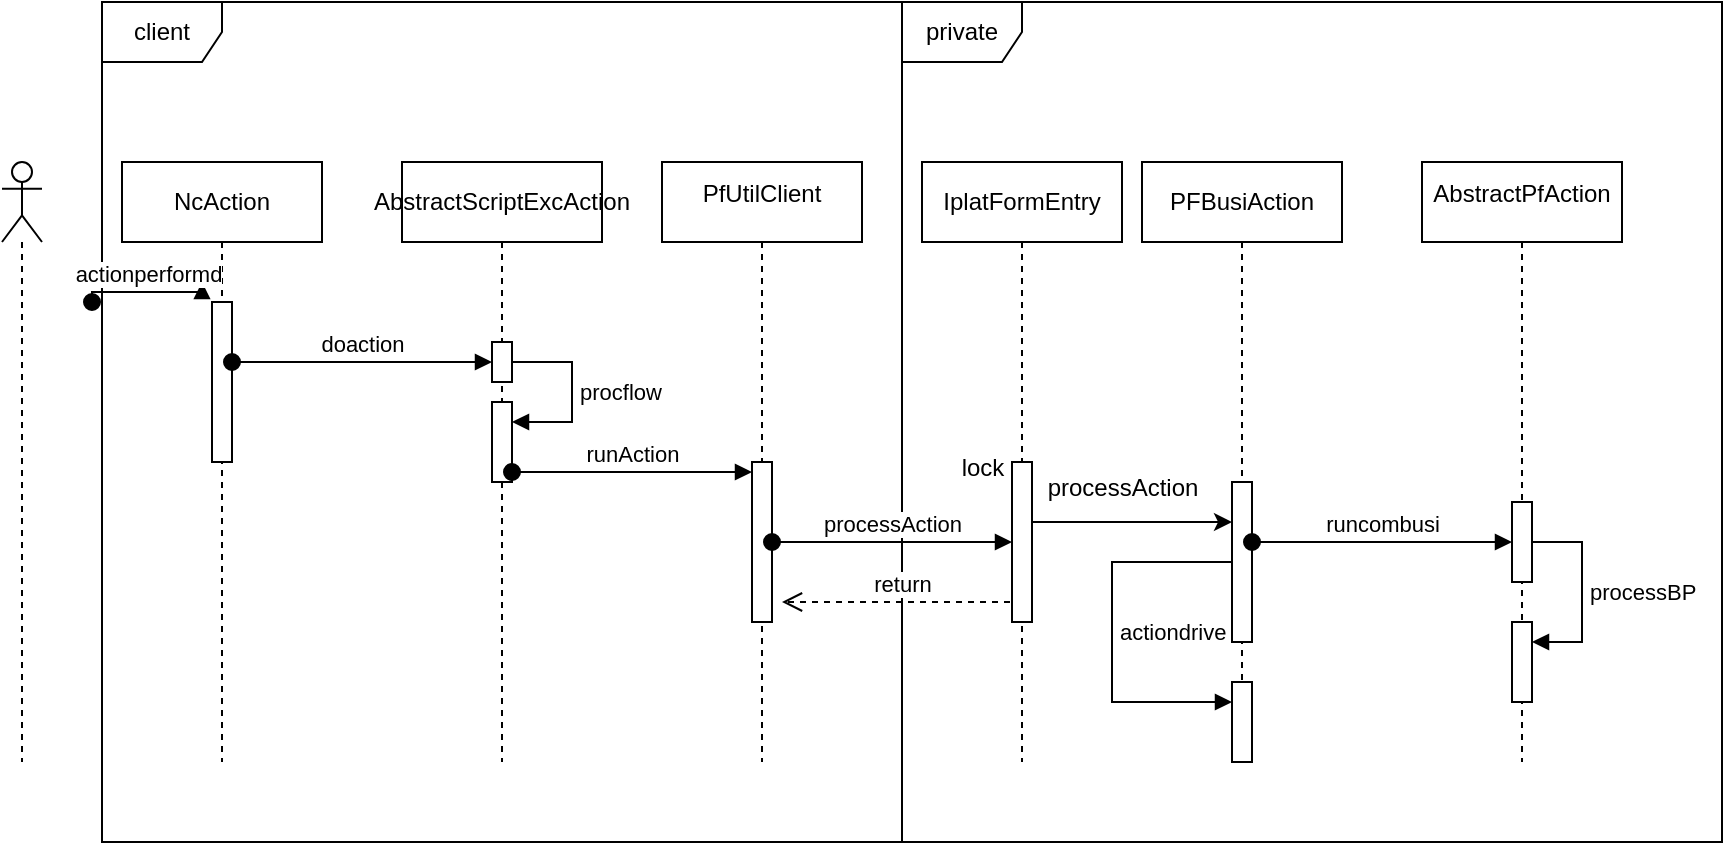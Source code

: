 <mxfile version="21.2.2" type="github">
  <diagram name="动作流程" id="9361dd3d-8414-5efd-6122-117bd74ce7a7">
    <mxGraphModel dx="1588" dy="1237" grid="1" gridSize="10" guides="1" tooltips="1" connect="1" arrows="1" fold="1" page="0" pageScale="1.5" pageWidth="826" pageHeight="1169" background="none" math="0" shadow="0">
      <root>
        <mxCell id="0" />
        <mxCell id="1" parent="0" />
        <mxCell id="mnChKqefbbS80q4aStqb-95" value="&lt;div class=&quot;lake-content&quot;&gt;&lt;br&gt;&lt;/div&gt;" style="text;whiteSpace=wrap;html=1;" parent="1" vertex="1">
          <mxGeometry x="-500" y="-380" width="80" height="40" as="geometry" />
        </mxCell>
        <mxCell id="mnChKqefbbS80q4aStqb-102" value="" style="shape=umlLifeline;perimeter=lifelinePerimeter;whiteSpace=wrap;html=1;container=1;dropTarget=0;collapsible=0;recursiveResize=0;outlineConnect=0;portConstraint=eastwest;newEdgeStyle={&quot;edgeStyle&quot;:&quot;elbowEdgeStyle&quot;,&quot;elbow&quot;:&quot;vertical&quot;,&quot;curved&quot;:0,&quot;rounded&quot;:0};participant=umlActor;" parent="1" vertex="1">
          <mxGeometry x="-800" y="-380" width="20" height="300" as="geometry" />
        </mxCell>
        <mxCell id="mnChKqefbbS80q4aStqb-103" value="&lt;div class=&quot;lake-content&quot;&gt;NcAction&lt;/div&gt;" style="shape=umlLifeline;perimeter=lifelinePerimeter;whiteSpace=wrap;html=1;container=1;dropTarget=0;collapsible=0;recursiveResize=0;outlineConnect=0;portConstraint=eastwest;newEdgeStyle={&quot;edgeStyle&quot;:&quot;elbowEdgeStyle&quot;,&quot;elbow&quot;:&quot;vertical&quot;,&quot;curved&quot;:0,&quot;rounded&quot;:0};" parent="1" vertex="1">
          <mxGeometry x="-740" y="-380" width="100" height="300" as="geometry" />
        </mxCell>
        <mxCell id="mnChKqefbbS80q4aStqb-104" value="&lt;div class=&quot;lake-content&quot;&gt;AbstractScriptExcAction&lt;/div&gt;" style="shape=umlLifeline;perimeter=lifelinePerimeter;whiteSpace=wrap;html=1;container=1;dropTarget=0;collapsible=0;recursiveResize=0;outlineConnect=0;portConstraint=eastwest;newEdgeStyle={&quot;edgeStyle&quot;:&quot;elbowEdgeStyle&quot;,&quot;elbow&quot;:&quot;vertical&quot;,&quot;curved&quot;:0,&quot;rounded&quot;:0};" parent="1" vertex="1">
          <mxGeometry x="-600" y="-380" width="100" height="300" as="geometry" />
        </mxCell>
        <mxCell id="mnChKqefbbS80q4aStqb-105" value="&lt;div class=&quot;lake-content&quot;&gt;&lt;p style=&quot;margin: 0; padding: 0; min-height: 24px&quot; class=&quot;ne-p&quot; id=&quot;ub7c91c3c&quot;&gt;PfUtilClient&lt;/p&gt;&lt;/div&gt;" style="shape=umlLifeline;perimeter=lifelinePerimeter;whiteSpace=wrap;html=1;container=1;dropTarget=0;collapsible=0;recursiveResize=0;outlineConnect=0;portConstraint=eastwest;newEdgeStyle={&quot;edgeStyle&quot;:&quot;elbowEdgeStyle&quot;,&quot;elbow&quot;:&quot;vertical&quot;,&quot;curved&quot;:0,&quot;rounded&quot;:0};" parent="1" vertex="1">
          <mxGeometry x="-470" y="-380" width="100" height="300" as="geometry" />
        </mxCell>
        <mxCell id="mnChKqefbbS80q4aStqb-106" value="&lt;div class=&quot;lake-content&quot;&gt;PFBusiAction&lt;/div&gt;" style="shape=umlLifeline;perimeter=lifelinePerimeter;whiteSpace=wrap;html=1;container=1;dropTarget=0;collapsible=0;recursiveResize=0;outlineConnect=0;portConstraint=eastwest;newEdgeStyle={&quot;edgeStyle&quot;:&quot;elbowEdgeStyle&quot;,&quot;elbow&quot;:&quot;vertical&quot;,&quot;curved&quot;:0,&quot;rounded&quot;:0};" parent="1" vertex="1">
          <mxGeometry x="-230" y="-380" width="100" height="300" as="geometry" />
        </mxCell>
        <mxCell id="mnChKqefbbS80q4aStqb-107" value="&lt;div class=&quot;lake-content&quot;&gt;&lt;p style=&quot;margin: 0; padding: 0; min-height: 24px&quot; class=&quot;ne-p&quot; id=&quot;u379e228c&quot;&gt;AbstractPfAction&lt;/p&gt;&lt;/div&gt;" style="shape=umlLifeline;perimeter=lifelinePerimeter;whiteSpace=wrap;html=1;container=1;dropTarget=0;collapsible=0;recursiveResize=0;outlineConnect=0;portConstraint=eastwest;newEdgeStyle={&quot;edgeStyle&quot;:&quot;elbowEdgeStyle&quot;,&quot;elbow&quot;:&quot;vertical&quot;,&quot;curved&quot;:0,&quot;rounded&quot;:0};" parent="1" vertex="1">
          <mxGeometry x="-90" y="-380" width="100" height="300" as="geometry" />
        </mxCell>
        <mxCell id="mnChKqefbbS80q4aStqb-108" value="client" style="shape=umlFrame;whiteSpace=wrap;html=1;pointerEvents=0;" parent="1" vertex="1">
          <mxGeometry x="-750" y="-460" width="400" height="420" as="geometry" />
        </mxCell>
        <mxCell id="mnChKqefbbS80q4aStqb-110" value="private" style="shape=umlFrame;whiteSpace=wrap;html=1;pointerEvents=0;" parent="1" vertex="1">
          <mxGeometry x="-350" y="-460" width="410" height="420" as="geometry" />
        </mxCell>
        <mxCell id="mnChKqefbbS80q4aStqb-111" value="" style="html=1;points=[];perimeter=orthogonalPerimeter;outlineConnect=0;targetShapes=umlLifeline;portConstraint=eastwest;newEdgeStyle={&quot;edgeStyle&quot;:&quot;elbowEdgeStyle&quot;,&quot;elbow&quot;:&quot;vertical&quot;,&quot;curved&quot;:0,&quot;rounded&quot;:0};" parent="1" vertex="1">
          <mxGeometry x="-695" y="-310" width="10" height="80" as="geometry" />
        </mxCell>
        <mxCell id="mnChKqefbbS80q4aStqb-112" value="actionperformd&lt;br&gt;" style="html=1;verticalAlign=bottom;startArrow=oval;endArrow=block;startSize=8;edgeStyle=elbowEdgeStyle;elbow=vertical;curved=0;rounded=0;" parent="1" edge="1">
          <mxGeometry relative="1" as="geometry">
            <mxPoint x="-755" y="-310" as="sourcePoint" />
            <mxPoint x="-700" y="-320" as="targetPoint" />
          </mxGeometry>
        </mxCell>
        <mxCell id="mnChKqefbbS80q4aStqb-115" value="" style="html=1;points=[];perimeter=orthogonalPerimeter;outlineConnect=0;targetShapes=umlLifeline;portConstraint=eastwest;newEdgeStyle={&quot;edgeStyle&quot;:&quot;elbowEdgeStyle&quot;,&quot;elbow&quot;:&quot;vertical&quot;,&quot;curved&quot;:0,&quot;rounded&quot;:0};" parent="1" vertex="1">
          <mxGeometry x="-555" y="-290" width="10" height="20" as="geometry" />
        </mxCell>
        <mxCell id="mnChKqefbbS80q4aStqb-116" value="doaction" style="html=1;verticalAlign=bottom;startArrow=oval;endArrow=block;startSize=8;edgeStyle=elbowEdgeStyle;elbow=vertical;curved=0;rounded=0;" parent="1" source="mnChKqefbbS80q4aStqb-111" target="mnChKqefbbS80q4aStqb-115" edge="1">
          <mxGeometry relative="1" as="geometry">
            <mxPoint x="-615" y="-290" as="sourcePoint" />
          </mxGeometry>
        </mxCell>
        <mxCell id="mnChKqefbbS80q4aStqb-122" value="" style="html=1;points=[];perimeter=orthogonalPerimeter;outlineConnect=0;targetShapes=umlLifeline;portConstraint=eastwest;newEdgeStyle={&quot;edgeStyle&quot;:&quot;elbowEdgeStyle&quot;,&quot;elbow&quot;:&quot;vertical&quot;,&quot;curved&quot;:0,&quot;rounded&quot;:0};" parent="1" vertex="1">
          <mxGeometry x="-555" y="-260" width="10" height="40" as="geometry" />
        </mxCell>
        <mxCell id="mnChKqefbbS80q4aStqb-123" value="procflow" style="html=1;align=left;spacingLeft=2;endArrow=block;rounded=0;edgeStyle=orthogonalEdgeStyle;curved=0;rounded=0;" parent="1" target="mnChKqefbbS80q4aStqb-122" edge="1">
          <mxGeometry relative="1" as="geometry">
            <mxPoint x="-545" y="-280" as="sourcePoint" />
            <Array as="points">
              <mxPoint x="-515" y="-250" />
            </Array>
          </mxGeometry>
        </mxCell>
        <mxCell id="mnChKqefbbS80q4aStqb-124" value="" style="html=1;points=[];perimeter=orthogonalPerimeter;outlineConnect=0;targetShapes=umlLifeline;portConstraint=eastwest;newEdgeStyle={&quot;edgeStyle&quot;:&quot;elbowEdgeStyle&quot;,&quot;elbow&quot;:&quot;vertical&quot;,&quot;curved&quot;:0,&quot;rounded&quot;:0};" parent="1" vertex="1">
          <mxGeometry x="-425" y="-230" width="10" height="80" as="geometry" />
        </mxCell>
        <mxCell id="mnChKqefbbS80q4aStqb-125" value="runAction" style="html=1;verticalAlign=bottom;startArrow=oval;endArrow=block;startSize=8;edgeStyle=elbowEdgeStyle;elbow=vertical;curved=0;rounded=0;" parent="1" source="mnChKqefbbS80q4aStqb-122" target="mnChKqefbbS80q4aStqb-124" edge="1">
          <mxGeometry relative="1" as="geometry">
            <mxPoint x="-485" y="-230" as="sourcePoint" />
          </mxGeometry>
        </mxCell>
        <mxCell id="mnChKqefbbS80q4aStqb-126" value="" style="html=1;points=[];perimeter=orthogonalPerimeter;outlineConnect=0;targetShapes=umlLifeline;portConstraint=eastwest;newEdgeStyle={&quot;edgeStyle&quot;:&quot;elbowEdgeStyle&quot;,&quot;elbow&quot;:&quot;vertical&quot;,&quot;curved&quot;:0,&quot;rounded&quot;:0};" parent="1" vertex="1">
          <mxGeometry x="-185" y="-220" width="10" height="80" as="geometry" />
        </mxCell>
        <mxCell id="mnChKqefbbS80q4aStqb-132" value="" style="html=1;points=[];perimeter=orthogonalPerimeter;outlineConnect=0;targetShapes=umlLifeline;portConstraint=eastwest;newEdgeStyle={&quot;edgeStyle&quot;:&quot;elbowEdgeStyle&quot;,&quot;elbow&quot;:&quot;vertical&quot;,&quot;curved&quot;:0,&quot;rounded&quot;:0};" parent="1" vertex="1">
          <mxGeometry x="-45" y="-210" width="10" height="40" as="geometry" />
        </mxCell>
        <mxCell id="mnChKqefbbS80q4aStqb-133" value="runcombusi" style="html=1;verticalAlign=bottom;startArrow=oval;endArrow=block;startSize=8;edgeStyle=elbowEdgeStyle;elbow=vertical;curved=0;rounded=0;" parent="1" source="mnChKqefbbS80q4aStqb-126" target="mnChKqefbbS80q4aStqb-132" edge="1">
          <mxGeometry relative="1" as="geometry">
            <mxPoint x="-225" y="-200" as="sourcePoint" />
          </mxGeometry>
        </mxCell>
        <mxCell id="mnChKqefbbS80q4aStqb-134" value="" style="html=1;points=[];perimeter=orthogonalPerimeter;outlineConnect=0;targetShapes=umlLifeline;portConstraint=eastwest;newEdgeStyle={&quot;edgeStyle&quot;:&quot;elbowEdgeStyle&quot;,&quot;elbow&quot;:&quot;vertical&quot;,&quot;curved&quot;:0,&quot;rounded&quot;:0};" parent="1" vertex="1">
          <mxGeometry x="-45" y="-150" width="10" height="40" as="geometry" />
        </mxCell>
        <mxCell id="mnChKqefbbS80q4aStqb-135" value="processBP" style="html=1;align=left;spacingLeft=2;endArrow=block;rounded=0;edgeStyle=orthogonalEdgeStyle;curved=0;rounded=0;" parent="1" target="mnChKqefbbS80q4aStqb-134" edge="1" source="mnChKqefbbS80q4aStqb-132">
          <mxGeometry relative="1" as="geometry">
            <mxPoint x="-160" y="-170" as="sourcePoint" />
            <Array as="points">
              <mxPoint x="-10" y="-190" />
              <mxPoint x="-10" y="-140" />
            </Array>
          </mxGeometry>
        </mxCell>
        <mxCell id="mnChKqefbbS80q4aStqb-136" value="" style="html=1;points=[];perimeter=orthogonalPerimeter;outlineConnect=0;targetShapes=umlLifeline;portConstraint=eastwest;newEdgeStyle={&quot;edgeStyle&quot;:&quot;elbowEdgeStyle&quot;,&quot;elbow&quot;:&quot;vertical&quot;,&quot;curved&quot;:0,&quot;rounded&quot;:0};" parent="1" vertex="1">
          <mxGeometry x="-185" y="-120" width="10" height="40" as="geometry" />
        </mxCell>
        <mxCell id="mnChKqefbbS80q4aStqb-137" value="&lt;div class=&quot;lake-content&quot;&gt;actiondrive&lt;/div&gt;" style="html=1;align=left;spacingLeft=2;endArrow=block;rounded=0;edgeStyle=orthogonalEdgeStyle;curved=0;rounded=0;" parent="1" target="mnChKqefbbS80q4aStqb-136" edge="1" source="mnChKqefbbS80q4aStqb-126">
          <mxGeometry relative="1" as="geometry">
            <mxPoint x="-275" y="-140" as="sourcePoint" />
            <Array as="points">
              <mxPoint x="-245" y="-180" />
              <mxPoint x="-245" y="-110" />
            </Array>
          </mxGeometry>
        </mxCell>
        <mxCell id="mnChKqefbbS80q4aStqb-139" value="return" style="html=1;verticalAlign=bottom;endArrow=open;dashed=1;endSize=8;edgeStyle=elbowEdgeStyle;elbow=vertical;curved=0;rounded=0;entryX=1.5;entryY=0.875;entryDx=0;entryDy=0;entryPerimeter=0;" parent="1" target="mnChKqefbbS80q4aStqb-124" edge="1">
          <mxGeometry relative="1" as="geometry">
            <mxPoint x="-290" y="-160" as="sourcePoint" />
            <mxPoint x="-370" y="-160" as="targetPoint" />
          </mxGeometry>
        </mxCell>
        <mxCell id="S1cpUyc1iEmbJpvxU2aP-2" value="&lt;div class=&quot;lake-content&quot;&gt;IplatFormEntry&lt;/div&gt;" style="shape=umlLifeline;perimeter=lifelinePerimeter;whiteSpace=wrap;html=1;container=1;dropTarget=0;collapsible=0;recursiveResize=0;outlineConnect=0;portConstraint=eastwest;newEdgeStyle={&quot;edgeStyle&quot;:&quot;elbowEdgeStyle&quot;,&quot;elbow&quot;:&quot;vertical&quot;,&quot;curved&quot;:0,&quot;rounded&quot;:0};" vertex="1" parent="1">
          <mxGeometry x="-340" y="-380" width="100" height="300" as="geometry" />
        </mxCell>
        <mxCell id="S1cpUyc1iEmbJpvxU2aP-5" value="" style="html=1;points=[];perimeter=orthogonalPerimeter;outlineConnect=0;targetShapes=umlLifeline;portConstraint=eastwest;newEdgeStyle={&quot;edgeStyle&quot;:&quot;elbowEdgeStyle&quot;,&quot;elbow&quot;:&quot;vertical&quot;,&quot;curved&quot;:0,&quot;rounded&quot;:0};" vertex="1" parent="S1cpUyc1iEmbJpvxU2aP-2">
          <mxGeometry x="45" y="150" width="10" height="80" as="geometry" />
        </mxCell>
        <mxCell id="S1cpUyc1iEmbJpvxU2aP-6" value="processAction" style="html=1;verticalAlign=bottom;startArrow=oval;endArrow=block;startSize=8;edgeStyle=elbowEdgeStyle;elbow=vertical;curved=0;rounded=0;" edge="1" target="S1cpUyc1iEmbJpvxU2aP-5" parent="1" source="mnChKqefbbS80q4aStqb-124">
          <mxGeometry relative="1" as="geometry">
            <mxPoint x="-355" y="-230" as="sourcePoint" />
          </mxGeometry>
        </mxCell>
        <mxCell id="S1cpUyc1iEmbJpvxU2aP-7" value="" style="edgeStyle=elbowEdgeStyle;rounded=0;orthogonalLoop=1;jettySize=auto;html=1;elbow=vertical;curved=0;" edge="1" parent="1" source="S1cpUyc1iEmbJpvxU2aP-5" target="mnChKqefbbS80q4aStqb-126">
          <mxGeometry relative="1" as="geometry">
            <Array as="points">
              <mxPoint x="-240" y="-200" />
            </Array>
          </mxGeometry>
        </mxCell>
        <mxCell id="S1cpUyc1iEmbJpvxU2aP-8" value="processAction&lt;br&gt;" style="text;html=1;align=center;verticalAlign=middle;resizable=0;points=[];autosize=1;strokeColor=none;fillColor=none;" vertex="1" parent="1">
          <mxGeometry x="-290" y="-232" width="100" height="30" as="geometry" />
        </mxCell>
        <mxCell id="S1cpUyc1iEmbJpvxU2aP-11" value="lock" style="text;html=1;align=center;verticalAlign=middle;resizable=0;points=[];autosize=1;strokeColor=none;fillColor=none;" vertex="1" parent="1">
          <mxGeometry x="-330" y="-242" width="40" height="30" as="geometry" />
        </mxCell>
      </root>
    </mxGraphModel>
  </diagram>
</mxfile>
